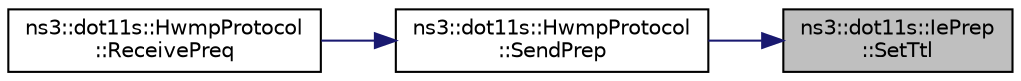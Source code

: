 digraph "ns3::dot11s::IePrep::SetTtl"
{
 // LATEX_PDF_SIZE
  edge [fontname="Helvetica",fontsize="10",labelfontname="Helvetica",labelfontsize="10"];
  node [fontname="Helvetica",fontsize="10",shape=record];
  rankdir="RL";
  Node1 [label="ns3::dot11s::IePrep\l::SetTtl",height=0.2,width=0.4,color="black", fillcolor="grey75", style="filled", fontcolor="black",tooltip="Set TTL function."];
  Node1 -> Node2 [dir="back",color="midnightblue",fontsize="10",style="solid",fontname="Helvetica"];
  Node2 [label="ns3::dot11s::HwmpProtocol\l::SendPrep",height=0.2,width=0.4,color="black", fillcolor="white", style="filled",URL="$classns3_1_1dot11s_1_1_hwmp_protocol.html#a61cb0a88964f864c0cc8480160c4689b",tooltip="Send Path Reply."];
  Node2 -> Node3 [dir="back",color="midnightblue",fontsize="10",style="solid",fontname="Helvetica"];
  Node3 [label="ns3::dot11s::HwmpProtocol\l::ReceivePreq",height=0.2,width=0.4,color="black", fillcolor="white", style="filled",URL="$classns3_1_1dot11s_1_1_hwmp_protocol.html#ac50e179d526367f5280cca0710fb4418",tooltip="Handler for receiving Path Request."];
}
